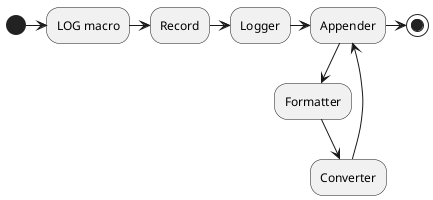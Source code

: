@startuml
(*) -r-> "LOG macro"
-r-> "Record"
-r-> "Logger"
-r-> "Appender"
-d-> "Formatter"
-d-> "Converter"
-u-> "Appender"
-r-> (*)
@enduml